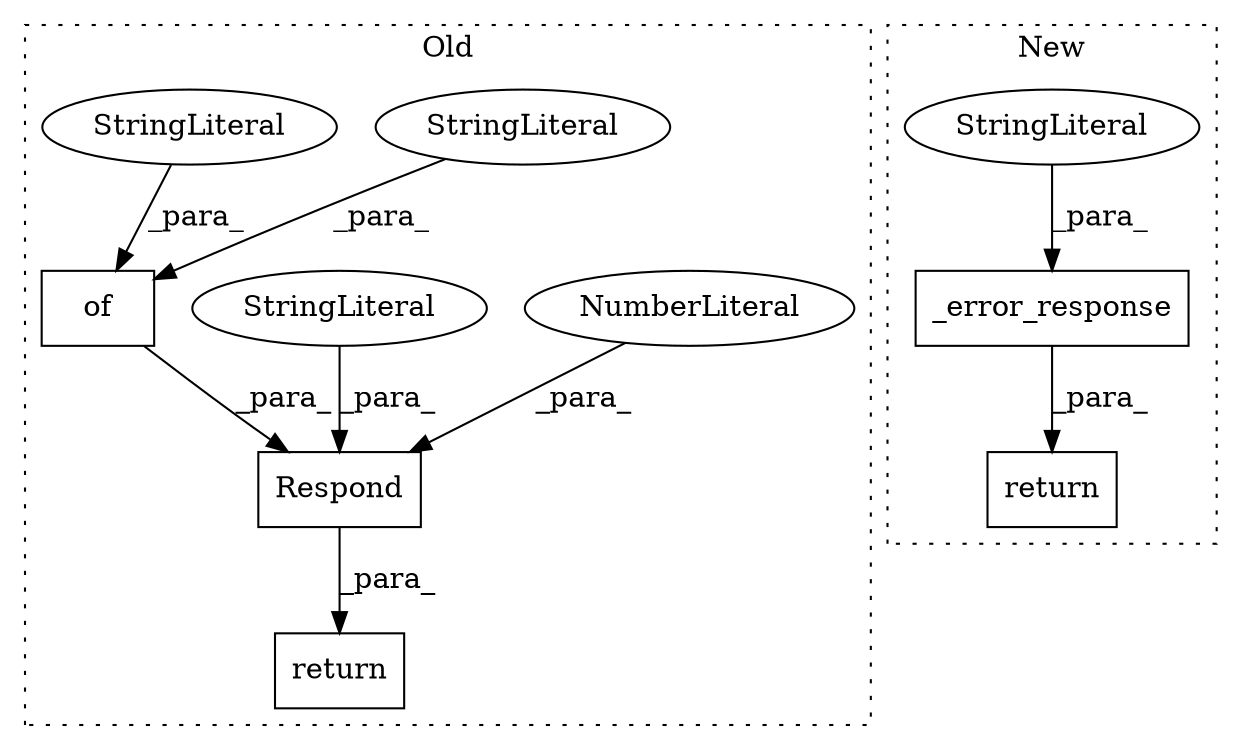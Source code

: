 digraph G {
subgraph cluster0 {
1 [label="return" a="41" s="7048" l="7" shape="box"];
3 [label="Respond" a="32" s="7065,7155" l="8,1" shape="box"];
4 [label="NumberLiteral" a="34" s="7152" l="3" shape="ellipse"];
5 [label="of" a="32" s="7085,7131" l="3,1" shape="box"];
6 [label="StringLiteral" a="45" s="7133" l="18" shape="ellipse"];
7 [label="StringLiteral" a="45" s="7096" l="35" shape="ellipse"];
8 [label="StringLiteral" a="45" s="7088" l="7" shape="ellipse"];
label = "Old";
style="dotted";
}
subgraph cluster1 {
2 [label="_error_response" a="32" s="7259,7316" l="16,1" shape="box"];
9 [label="StringLiteral" a="45" s="7283" l="33" shape="ellipse"];
10 [label="return" a="41" s="7252" l="7" shape="box"];
label = "New";
style="dotted";
}
2 -> 10 [label="_para_"];
3 -> 1 [label="_para_"];
4 -> 3 [label="_para_"];
5 -> 3 [label="_para_"];
6 -> 3 [label="_para_"];
7 -> 5 [label="_para_"];
8 -> 5 [label="_para_"];
9 -> 2 [label="_para_"];
}